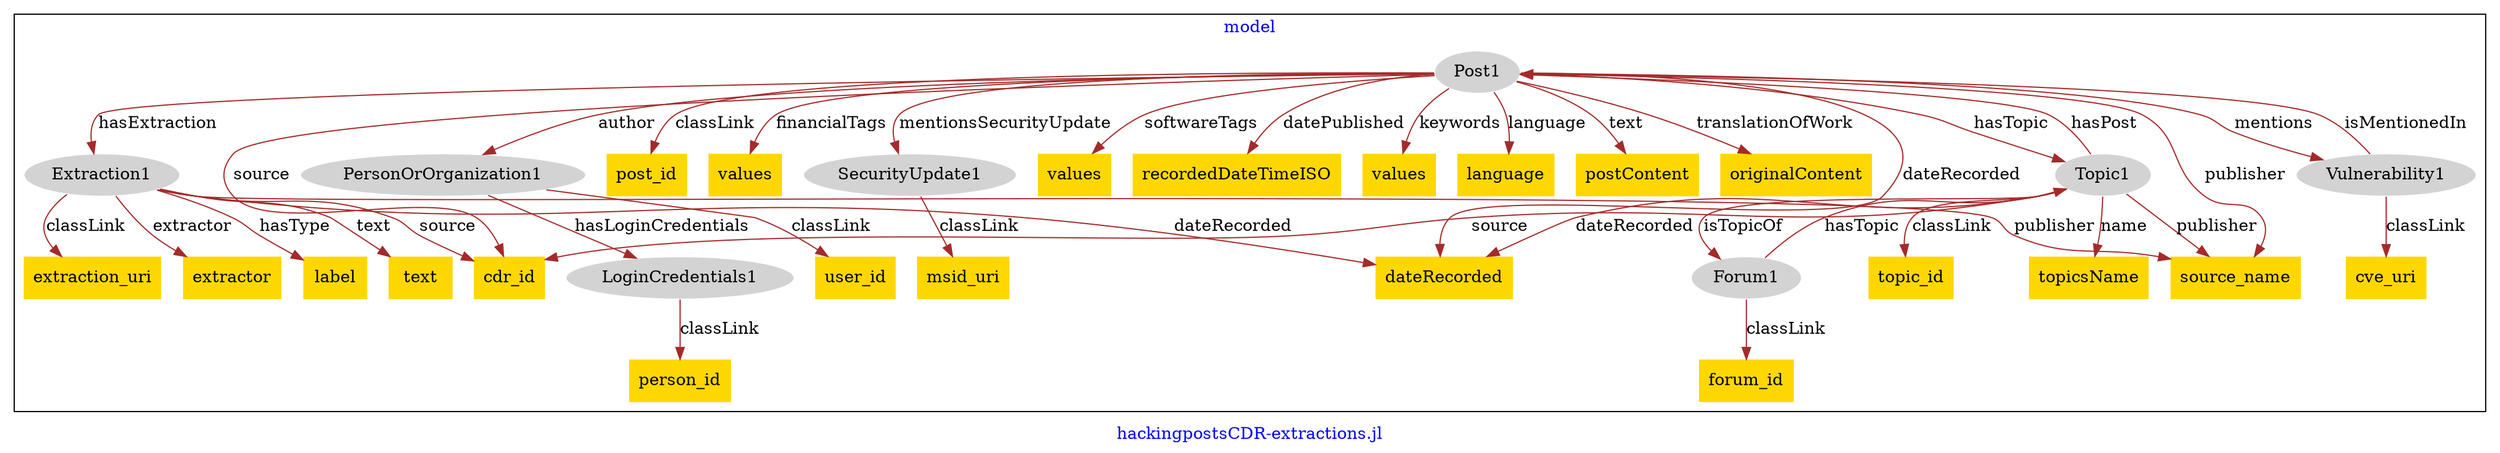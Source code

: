 digraph n0 {
fontcolor="blue"
remincross="true"
label="hackingpostsCDR-extractions.jl"
subgraph cluster {
label="model"
n2[style="filled",color="white",fillcolor="lightgray",label="Extraction1"];
n3[shape="plaintext",style="filled",fillcolor="gold",label="extraction_uri"];
n4[shape="plaintext",style="filled",fillcolor="gold",label="extractor"];
n5[shape="plaintext",style="filled",fillcolor="gold",label="label"];
n6[shape="plaintext",style="filled",fillcolor="gold",label="cdr_id"];
n7[shape="plaintext",style="filled",fillcolor="gold",label="text"];
n8[style="filled",color="white",fillcolor="lightgray",label="Forum1"];
n9[shape="plaintext",style="filled",fillcolor="gold",label="forum_id"];
n10[style="filled",color="white",fillcolor="lightgray",label="LoginCredentials1"];
n11[shape="plaintext",style="filled",fillcolor="gold",label="person_id"];
n12[style="filled",color="white",fillcolor="lightgray",label="PersonOrOrganization1"];
n13[shape="plaintext",style="filled",fillcolor="gold",label="user_id"];
n14[style="filled",color="white",fillcolor="lightgray",label="Post1"];
n15[shape="plaintext",style="filled",fillcolor="gold",label="post_id"];
n16[shape="plaintext",style="filled",fillcolor="gold",label="values"];
n17[style="filled",color="white",fillcolor="lightgray",label="SecurityUpdate1"];
n18[shape="plaintext",style="filled",fillcolor="gold",label="values"];
n19[shape="plaintext",style="filled",fillcolor="gold",label="recordedDateTimeISO"];
n20[shape="plaintext",style="filled",fillcolor="gold",label="values"];
n21[shape="plaintext",style="filled",fillcolor="gold",label="language"];
n22[shape="plaintext",style="filled",fillcolor="gold",label="postContent"];
n23[shape="plaintext",style="filled",fillcolor="gold",label="originalContent"];
n24[shape="plaintext",style="filled",fillcolor="gold",label="msid_uri"];
n25[style="filled",color="white",fillcolor="lightgray",label="Topic1"];
n26[shape="plaintext",style="filled",fillcolor="gold",label="topic_id"];
n27[shape="plaintext",style="filled",fillcolor="gold",label="topicsName"];
n28[style="filled",color="white",fillcolor="lightgray",label="Vulnerability1"];
n29[shape="plaintext",style="filled",fillcolor="gold",label="cve_uri"];
n30[shape="plaintext",style="filled",fillcolor="gold",label="dateRecorded"];
n31[shape="plaintext",style="filled",fillcolor="gold",label="source_name"];
}
n2 -> n3[color="brown",fontcolor="black",label="classLink"]
n2 -> n4[color="brown",fontcolor="black",label="extractor"]
n2 -> n5[color="brown",fontcolor="black",label="hasType"]
n2 -> n6[color="brown",fontcolor="black",label="source"]
n2 -> n7[color="brown",fontcolor="black",label="text"]
n8 -> n9[color="brown",fontcolor="black",label="classLink"]
n10 -> n11[color="brown",fontcolor="black",label="classLink"]
n12 -> n13[color="brown",fontcolor="black",label="classLink"]
n12 -> n10[color="brown",fontcolor="black",label="hasLoginCredentials"]
n14 -> n15[color="brown",fontcolor="black",label="classLink"]
n14 -> n16[color="brown",fontcolor="black",label="financialTags"]
n14 -> n17[color="brown",fontcolor="black",label="mentionsSecurityUpdate"]
n14 -> n18[color="brown",fontcolor="black",label="softwareTags"]
n14 -> n19[color="brown",fontcolor="black",label="datePublished"]
n14 -> n20[color="brown",fontcolor="black",label="keywords"]
n14 -> n21[color="brown",fontcolor="black",label="language"]
n14 -> n22[color="brown",fontcolor="black",label="text"]
n14 -> n23[color="brown",fontcolor="black",label="translationOfWork"]
n17 -> n24[color="brown",fontcolor="black",label="classLink"]
n25 -> n26[color="brown",fontcolor="black",label="classLink"]
n25 -> n8[color="brown",fontcolor="black",label="isTopicOf"]
n25 -> n27[color="brown",fontcolor="black",label="name"]
n28 -> n29[color="brown",fontcolor="black",label="classLink"]
n14 -> n30[color="brown",fontcolor="black",label="dateRecorded"]
n14 -> n25[color="brown",fontcolor="black",label="hasTopic"]
n14 -> n31[color="brown",fontcolor="black",label="publisher"]
n2 -> n31[color="brown",fontcolor="black",label="publisher"]
n14 -> n12[color="brown",fontcolor="black",label="author"]
n2 -> n30[color="brown",fontcolor="black",label="dateRecorded"]
n28 -> n14[color="brown",fontcolor="black",label="isMentionedIn"]
n25 -> n6[color="brown",fontcolor="black",label="source"]
n25 -> n31[color="brown",fontcolor="black",label="publisher"]
n25 -> n30[color="brown",fontcolor="black",label="dateRecorded"]
n14 -> n28[color="brown",fontcolor="black",label="mentions"]
n25 -> n14[color="brown",fontcolor="black",label="hasPost"]
n14 -> n6[color="brown",fontcolor="black",label="source"]
n8 -> n25[color="brown",fontcolor="black",label="hasTopic"]
n14 -> n2[color="brown",fontcolor="black",label="hasExtraction"]
}
